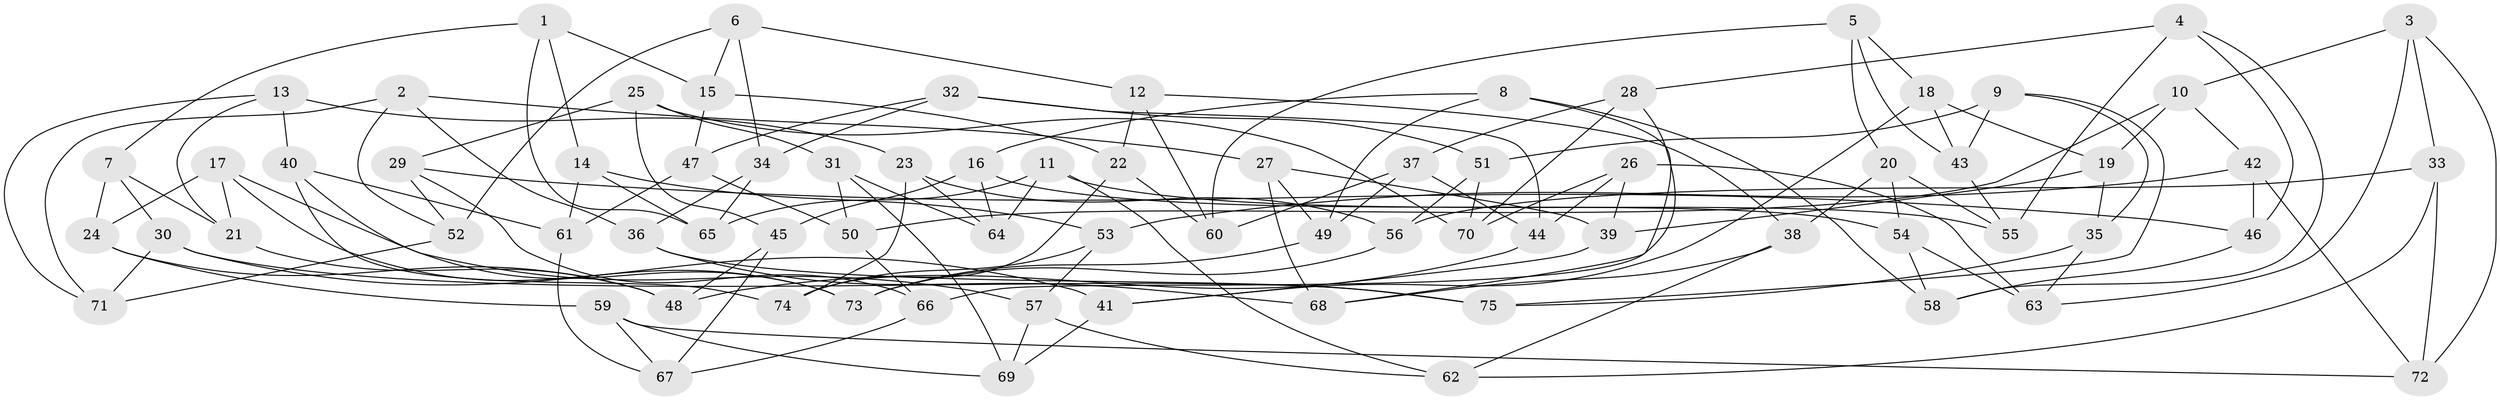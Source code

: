 // Generated by graph-tools (version 1.1) at 2025/50/03/09/25 03:50:47]
// undirected, 75 vertices, 150 edges
graph export_dot {
graph [start="1"]
  node [color=gray90,style=filled];
  1;
  2;
  3;
  4;
  5;
  6;
  7;
  8;
  9;
  10;
  11;
  12;
  13;
  14;
  15;
  16;
  17;
  18;
  19;
  20;
  21;
  22;
  23;
  24;
  25;
  26;
  27;
  28;
  29;
  30;
  31;
  32;
  33;
  34;
  35;
  36;
  37;
  38;
  39;
  40;
  41;
  42;
  43;
  44;
  45;
  46;
  47;
  48;
  49;
  50;
  51;
  52;
  53;
  54;
  55;
  56;
  57;
  58;
  59;
  60;
  61;
  62;
  63;
  64;
  65;
  66;
  67;
  68;
  69;
  70;
  71;
  72;
  73;
  74;
  75;
  1 -- 7;
  1 -- 15;
  1 -- 65;
  1 -- 14;
  2 -- 36;
  2 -- 27;
  2 -- 71;
  2 -- 52;
  3 -- 63;
  3 -- 72;
  3 -- 33;
  3 -- 10;
  4 -- 58;
  4 -- 55;
  4 -- 28;
  4 -- 46;
  5 -- 18;
  5 -- 43;
  5 -- 20;
  5 -- 60;
  6 -- 15;
  6 -- 34;
  6 -- 12;
  6 -- 52;
  7 -- 30;
  7 -- 24;
  7 -- 21;
  8 -- 58;
  8 -- 68;
  8 -- 16;
  8 -- 49;
  9 -- 75;
  9 -- 51;
  9 -- 35;
  9 -- 43;
  10 -- 19;
  10 -- 42;
  10 -- 50;
  11 -- 62;
  11 -- 55;
  11 -- 64;
  11 -- 65;
  12 -- 22;
  12 -- 60;
  12 -- 38;
  13 -- 23;
  13 -- 40;
  13 -- 71;
  13 -- 21;
  14 -- 53;
  14 -- 65;
  14 -- 61;
  15 -- 47;
  15 -- 22;
  16 -- 64;
  16 -- 54;
  16 -- 45;
  17 -- 73;
  17 -- 21;
  17 -- 57;
  17 -- 24;
  18 -- 19;
  18 -- 41;
  18 -- 43;
  19 -- 35;
  19 -- 39;
  20 -- 38;
  20 -- 55;
  20 -- 54;
  21 -- 48;
  22 -- 60;
  22 -- 74;
  23 -- 56;
  23 -- 64;
  23 -- 74;
  24 -- 48;
  24 -- 59;
  25 -- 31;
  25 -- 45;
  25 -- 29;
  25 -- 70;
  26 -- 70;
  26 -- 39;
  26 -- 44;
  26 -- 63;
  27 -- 39;
  27 -- 68;
  27 -- 49;
  28 -- 66;
  28 -- 70;
  28 -- 37;
  29 -- 46;
  29 -- 66;
  29 -- 52;
  30 -- 75;
  30 -- 71;
  30 -- 41;
  31 -- 50;
  31 -- 69;
  31 -- 64;
  32 -- 44;
  32 -- 51;
  32 -- 47;
  32 -- 34;
  33 -- 72;
  33 -- 62;
  33 -- 56;
  34 -- 36;
  34 -- 65;
  35 -- 75;
  35 -- 63;
  36 -- 75;
  36 -- 68;
  37 -- 44;
  37 -- 60;
  37 -- 49;
  38 -- 68;
  38 -- 62;
  39 -- 41;
  40 -- 74;
  40 -- 61;
  40 -- 73;
  41 -- 69;
  42 -- 72;
  42 -- 53;
  42 -- 46;
  43 -- 55;
  44 -- 48;
  45 -- 67;
  45 -- 48;
  46 -- 58;
  47 -- 50;
  47 -- 61;
  49 -- 73;
  50 -- 66;
  51 -- 70;
  51 -- 56;
  52 -- 71;
  53 -- 57;
  53 -- 74;
  54 -- 63;
  54 -- 58;
  56 -- 73;
  57 -- 69;
  57 -- 62;
  59 -- 69;
  59 -- 72;
  59 -- 67;
  61 -- 67;
  66 -- 67;
}
